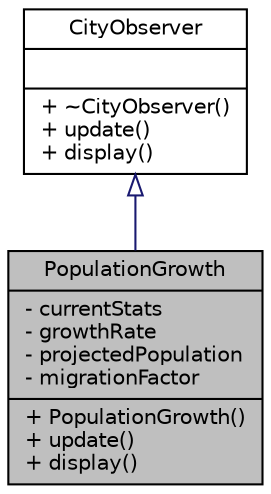digraph "PopulationGrowth"
{
 // LATEX_PDF_SIZE
  edge [fontname="Helvetica",fontsize="10",labelfontname="Helvetica",labelfontsize="10"];
  node [fontname="Helvetica",fontsize="10",shape=record];
  Node1 [label="{PopulationGrowth\n|- currentStats\l- growthRate\l- projectedPopulation\l- migrationFactor\l|+ PopulationGrowth()\l+ update()\l+ display()\l}",height=0.2,width=0.4,color="black", fillcolor="grey75", style="filled", fontcolor="black",tooltip="Observer class that monitors and analyzes population growth in the city."];
  Node2 -> Node1 [dir="back",color="midnightblue",fontsize="10",style="solid",arrowtail="onormal",fontname="Helvetica"];
  Node2 [label="{CityObserver\n||+ ~CityObserver()\l+ update()\l+ display()\l}",height=0.2,width=0.4,color="black", fillcolor="white", style="filled",URL="$classCityObserver.html",tooltip="Abstract base class for city statistics observers."];
}
